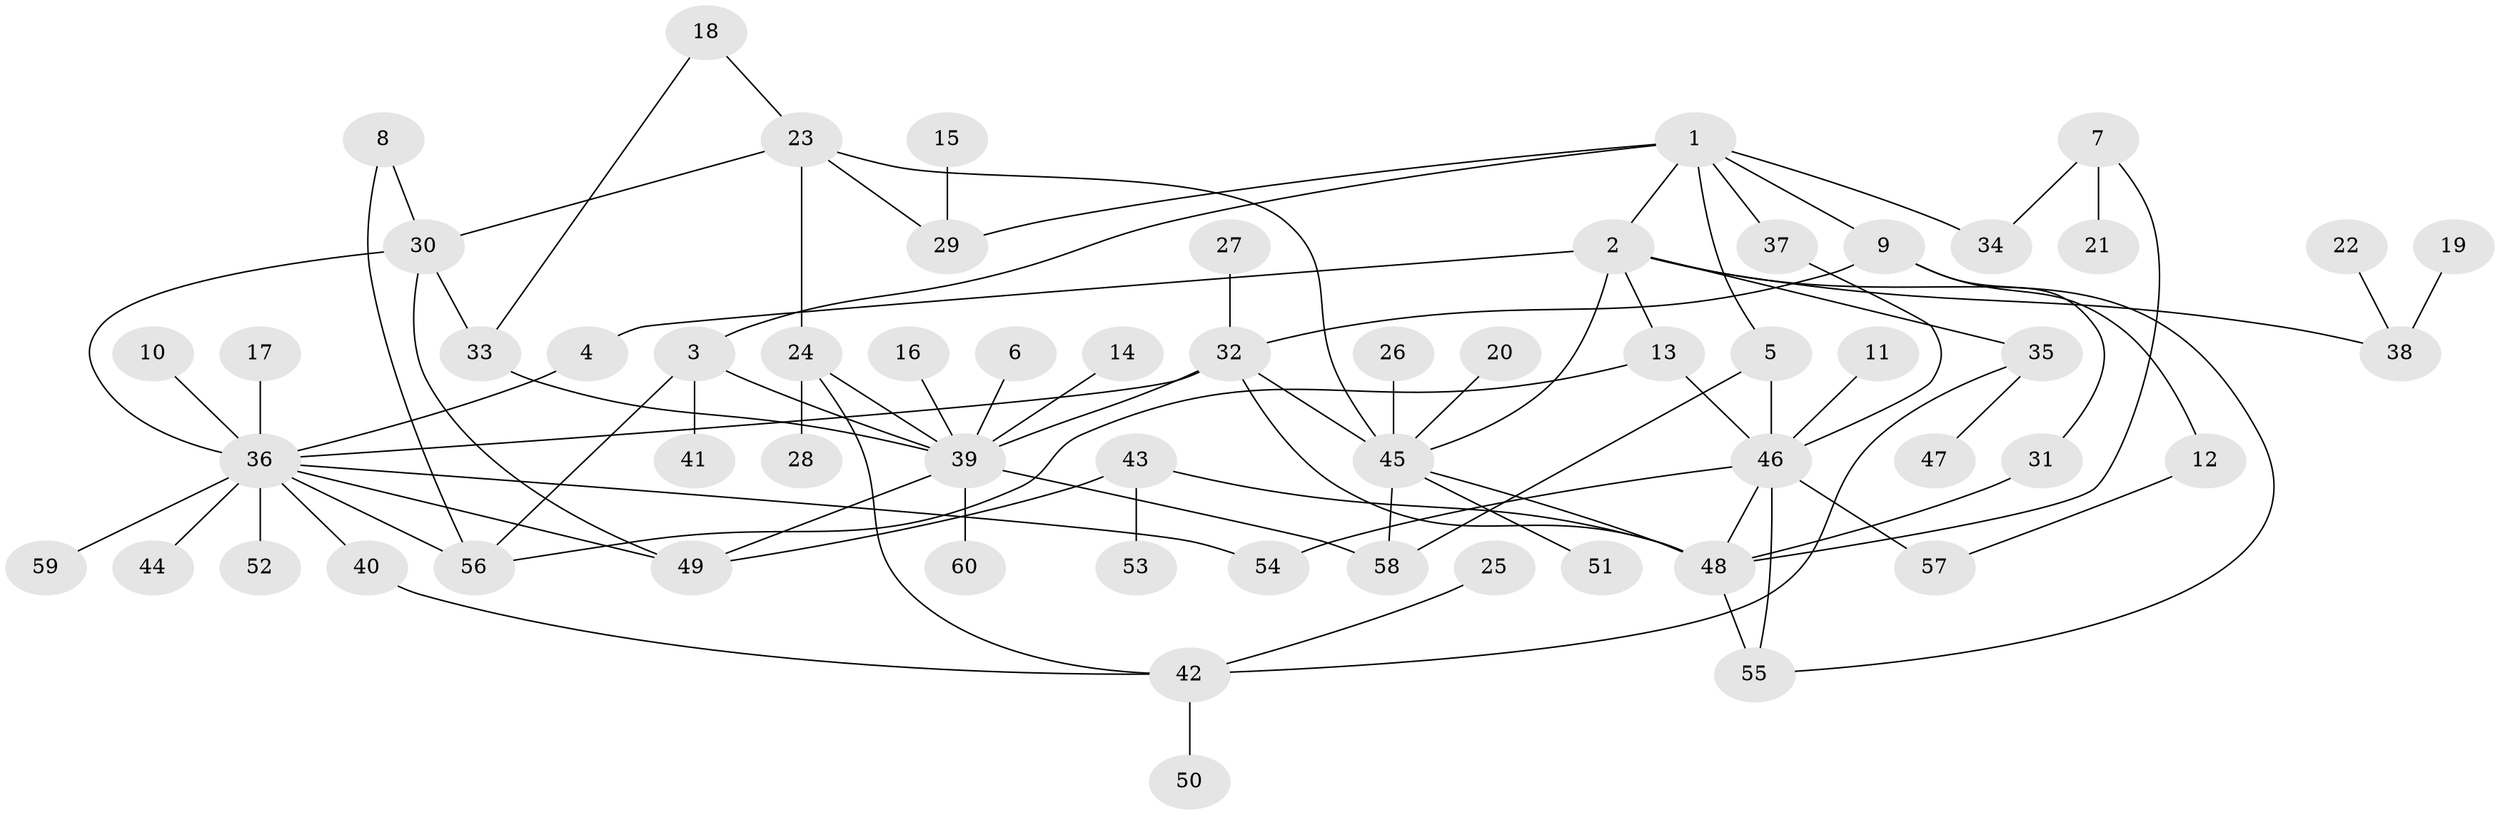 // original degree distribution, {6: 0.016666666666666666, 3: 0.19166666666666668, 2: 0.25833333333333336, 4: 0.1, 7: 0.025, 1: 0.3333333333333333, 5: 0.06666666666666667, 10: 0.008333333333333333}
// Generated by graph-tools (version 1.1) at 2025/49/03/09/25 03:49:19]
// undirected, 60 vertices, 87 edges
graph export_dot {
graph [start="1"]
  node [color=gray90,style=filled];
  1;
  2;
  3;
  4;
  5;
  6;
  7;
  8;
  9;
  10;
  11;
  12;
  13;
  14;
  15;
  16;
  17;
  18;
  19;
  20;
  21;
  22;
  23;
  24;
  25;
  26;
  27;
  28;
  29;
  30;
  31;
  32;
  33;
  34;
  35;
  36;
  37;
  38;
  39;
  40;
  41;
  42;
  43;
  44;
  45;
  46;
  47;
  48;
  49;
  50;
  51;
  52;
  53;
  54;
  55;
  56;
  57;
  58;
  59;
  60;
  1 -- 2 [weight=1.0];
  1 -- 3 [weight=1.0];
  1 -- 5 [weight=1.0];
  1 -- 9 [weight=1.0];
  1 -- 29 [weight=1.0];
  1 -- 34 [weight=1.0];
  1 -- 37 [weight=1.0];
  2 -- 4 [weight=1.0];
  2 -- 13 [weight=1.0];
  2 -- 35 [weight=1.0];
  2 -- 38 [weight=1.0];
  2 -- 45 [weight=1.0];
  2 -- 55 [weight=1.0];
  3 -- 39 [weight=1.0];
  3 -- 41 [weight=1.0];
  3 -- 56 [weight=1.0];
  4 -- 36 [weight=1.0];
  5 -- 46 [weight=1.0];
  5 -- 58 [weight=1.0];
  6 -- 39 [weight=1.0];
  7 -- 21 [weight=1.0];
  7 -- 34 [weight=1.0];
  7 -- 48 [weight=1.0];
  8 -- 30 [weight=1.0];
  8 -- 56 [weight=1.0];
  9 -- 12 [weight=1.0];
  9 -- 31 [weight=1.0];
  9 -- 32 [weight=1.0];
  10 -- 36 [weight=1.0];
  11 -- 46 [weight=1.0];
  12 -- 57 [weight=1.0];
  13 -- 46 [weight=1.0];
  13 -- 56 [weight=1.0];
  14 -- 39 [weight=1.0];
  15 -- 29 [weight=1.0];
  16 -- 39 [weight=1.0];
  17 -- 36 [weight=1.0];
  18 -- 23 [weight=1.0];
  18 -- 33 [weight=1.0];
  19 -- 38 [weight=1.0];
  20 -- 45 [weight=1.0];
  22 -- 38 [weight=1.0];
  23 -- 24 [weight=1.0];
  23 -- 29 [weight=1.0];
  23 -- 30 [weight=1.0];
  23 -- 45 [weight=1.0];
  24 -- 28 [weight=1.0];
  24 -- 39 [weight=1.0];
  24 -- 42 [weight=1.0];
  25 -- 42 [weight=1.0];
  26 -- 45 [weight=1.0];
  27 -- 32 [weight=1.0];
  30 -- 33 [weight=1.0];
  30 -- 36 [weight=1.0];
  30 -- 49 [weight=1.0];
  31 -- 48 [weight=1.0];
  32 -- 36 [weight=1.0];
  32 -- 39 [weight=1.0];
  32 -- 45 [weight=1.0];
  32 -- 48 [weight=1.0];
  33 -- 39 [weight=1.0];
  35 -- 42 [weight=1.0];
  35 -- 47 [weight=1.0];
  36 -- 40 [weight=1.0];
  36 -- 44 [weight=1.0];
  36 -- 49 [weight=1.0];
  36 -- 52 [weight=1.0];
  36 -- 54 [weight=1.0];
  36 -- 56 [weight=1.0];
  36 -- 59 [weight=1.0];
  37 -- 46 [weight=1.0];
  39 -- 49 [weight=1.0];
  39 -- 58 [weight=1.0];
  39 -- 60 [weight=1.0];
  40 -- 42 [weight=1.0];
  42 -- 50 [weight=1.0];
  43 -- 48 [weight=1.0];
  43 -- 49 [weight=1.0];
  43 -- 53 [weight=1.0];
  45 -- 48 [weight=1.0];
  45 -- 51 [weight=1.0];
  45 -- 58 [weight=2.0];
  46 -- 48 [weight=2.0];
  46 -- 54 [weight=1.0];
  46 -- 55 [weight=1.0];
  46 -- 57 [weight=2.0];
  48 -- 55 [weight=2.0];
}
